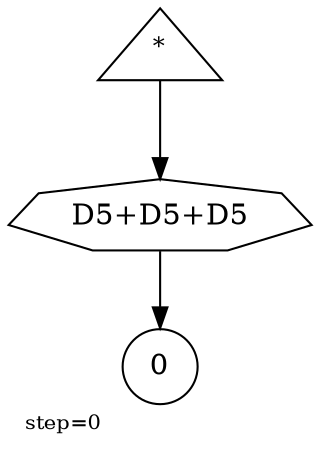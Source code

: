 digraph {
  graph  [labelloc=bottom,labeljust=left,fontsize="10",label="step=0"];
  "426" [shape=circle,peripheries="1",label=<0>,labelfontcolor=black,color=black];
  "427" [shape=triangle,peripheries="1",label=<<SUP>*</SUP>>,labelfontcolor=black,color=black];
  "428" [label=<D5+D5+D5>,peripheries="1",color=black,shape=septagon];
  "427" -> "428" [color=black];
  "428" -> "426" [color=black];
}
